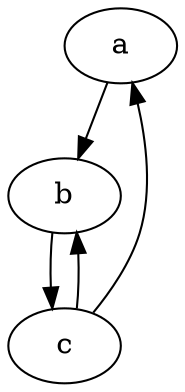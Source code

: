 digraph G {
    "a" [type=B, alive=n];
    "b" [type=C, alive=n];
    "c" [type=C, alive=n];
    "a" -> "b";
    "b" -> "c";
    "c" -> "a";
    "c" -> "b";
}
